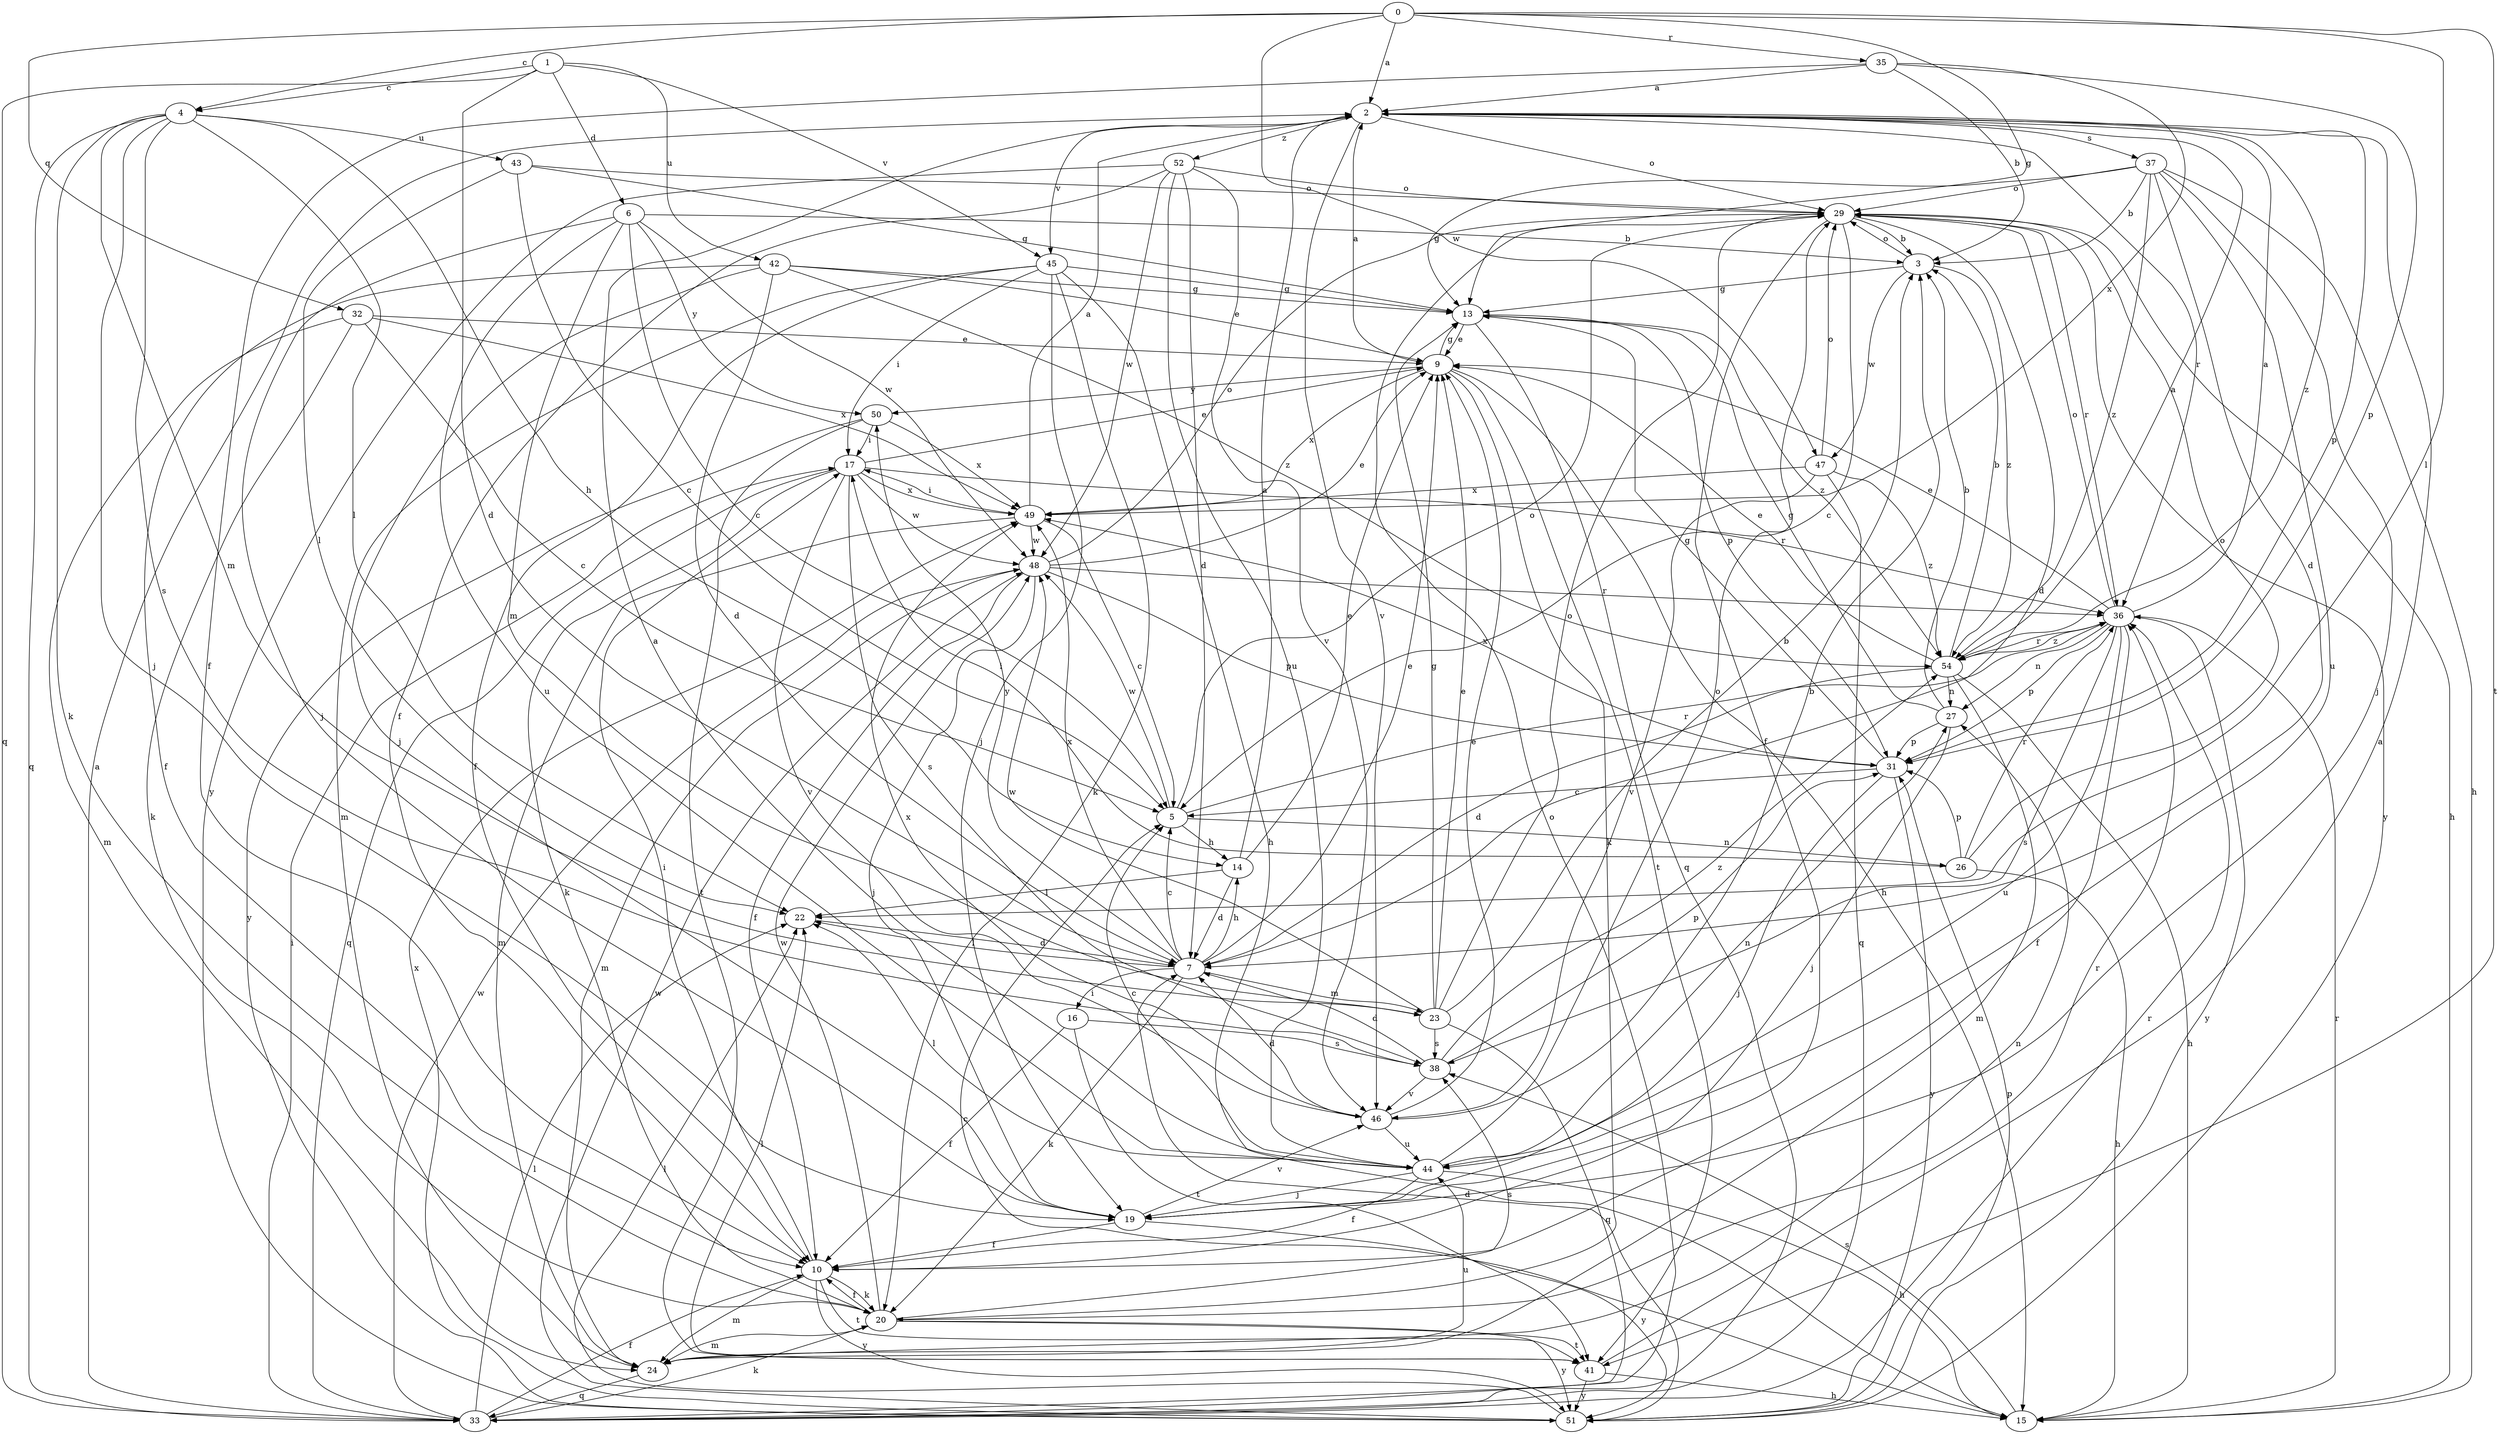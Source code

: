 strict digraph  {
0;
1;
2;
3;
4;
5;
6;
7;
9;
10;
13;
14;
15;
16;
17;
19;
20;
22;
23;
24;
26;
27;
29;
31;
32;
33;
35;
36;
37;
38;
41;
42;
43;
44;
45;
46;
47;
48;
49;
50;
51;
52;
54;
0 -> 2  [label=a];
0 -> 4  [label=c];
0 -> 13  [label=g];
0 -> 22  [label=l];
0 -> 32  [label=q];
0 -> 35  [label=r];
0 -> 41  [label=t];
0 -> 47  [label=w];
1 -> 4  [label=c];
1 -> 6  [label=d];
1 -> 7  [label=d];
1 -> 33  [label=q];
1 -> 42  [label=u];
1 -> 45  [label=v];
2 -> 29  [label=o];
2 -> 31  [label=p];
2 -> 36  [label=r];
2 -> 37  [label=s];
2 -> 45  [label=v];
2 -> 46  [label=v];
2 -> 52  [label=z];
2 -> 54  [label=z];
3 -> 13  [label=g];
3 -> 29  [label=o];
3 -> 47  [label=w];
3 -> 54  [label=z];
4 -> 14  [label=h];
4 -> 19  [label=j];
4 -> 20  [label=k];
4 -> 22  [label=l];
4 -> 23  [label=m];
4 -> 33  [label=q];
4 -> 38  [label=s];
4 -> 43  [label=u];
5 -> 14  [label=h];
5 -> 26  [label=n];
5 -> 29  [label=o];
5 -> 36  [label=r];
5 -> 48  [label=w];
6 -> 3  [label=b];
6 -> 5  [label=c];
6 -> 19  [label=j];
6 -> 23  [label=m];
6 -> 44  [label=u];
6 -> 48  [label=w];
6 -> 50  [label=y];
7 -> 5  [label=c];
7 -> 9  [label=e];
7 -> 14  [label=h];
7 -> 16  [label=i];
7 -> 20  [label=k];
7 -> 22  [label=l];
7 -> 23  [label=m];
7 -> 49  [label=x];
7 -> 50  [label=y];
9 -> 2  [label=a];
9 -> 13  [label=g];
9 -> 15  [label=h];
9 -> 20  [label=k];
9 -> 41  [label=t];
9 -> 49  [label=x];
9 -> 50  [label=y];
10 -> 17  [label=i];
10 -> 20  [label=k];
10 -> 24  [label=m];
10 -> 41  [label=t];
10 -> 51  [label=y];
13 -> 9  [label=e];
13 -> 31  [label=p];
13 -> 33  [label=q];
13 -> 54  [label=z];
14 -> 2  [label=a];
14 -> 7  [label=d];
14 -> 9  [label=e];
14 -> 22  [label=l];
15 -> 5  [label=c];
15 -> 36  [label=r];
15 -> 38  [label=s];
16 -> 10  [label=f];
16 -> 38  [label=s];
16 -> 41  [label=t];
17 -> 9  [label=e];
17 -> 20  [label=k];
17 -> 33  [label=q];
17 -> 36  [label=r];
17 -> 38  [label=s];
17 -> 46  [label=v];
17 -> 48  [label=w];
17 -> 49  [label=x];
19 -> 10  [label=f];
19 -> 46  [label=v];
19 -> 51  [label=y];
20 -> 10  [label=f];
20 -> 24  [label=m];
20 -> 36  [label=r];
20 -> 38  [label=s];
20 -> 41  [label=t];
20 -> 48  [label=w];
20 -> 51  [label=y];
22 -> 7  [label=d];
23 -> 3  [label=b];
23 -> 9  [label=e];
23 -> 13  [label=g];
23 -> 29  [label=o];
23 -> 33  [label=q];
23 -> 38  [label=s];
23 -> 48  [label=w];
24 -> 27  [label=n];
24 -> 33  [label=q];
24 -> 44  [label=u];
26 -> 15  [label=h];
26 -> 17  [label=i];
26 -> 29  [label=o];
26 -> 31  [label=p];
26 -> 36  [label=r];
27 -> 3  [label=b];
27 -> 13  [label=g];
27 -> 19  [label=j];
27 -> 31  [label=p];
29 -> 3  [label=b];
29 -> 5  [label=c];
29 -> 7  [label=d];
29 -> 10  [label=f];
29 -> 15  [label=h];
29 -> 36  [label=r];
29 -> 51  [label=y];
31 -> 5  [label=c];
31 -> 13  [label=g];
31 -> 19  [label=j];
31 -> 49  [label=x];
31 -> 51  [label=y];
32 -> 5  [label=c];
32 -> 9  [label=e];
32 -> 20  [label=k];
32 -> 24  [label=m];
32 -> 49  [label=x];
33 -> 2  [label=a];
33 -> 10  [label=f];
33 -> 17  [label=i];
33 -> 20  [label=k];
33 -> 22  [label=l];
33 -> 29  [label=o];
33 -> 36  [label=r];
33 -> 48  [label=w];
35 -> 2  [label=a];
35 -> 3  [label=b];
35 -> 10  [label=f];
35 -> 31  [label=p];
35 -> 49  [label=x];
36 -> 2  [label=a];
36 -> 9  [label=e];
36 -> 10  [label=f];
36 -> 27  [label=n];
36 -> 29  [label=o];
36 -> 31  [label=p];
36 -> 38  [label=s];
36 -> 44  [label=u];
36 -> 51  [label=y];
36 -> 54  [label=z];
37 -> 3  [label=b];
37 -> 7  [label=d];
37 -> 13  [label=g];
37 -> 15  [label=h];
37 -> 19  [label=j];
37 -> 29  [label=o];
37 -> 44  [label=u];
37 -> 54  [label=z];
38 -> 7  [label=d];
38 -> 31  [label=p];
38 -> 46  [label=v];
38 -> 54  [label=z];
41 -> 2  [label=a];
41 -> 15  [label=h];
41 -> 22  [label=l];
41 -> 51  [label=y];
42 -> 7  [label=d];
42 -> 9  [label=e];
42 -> 10  [label=f];
42 -> 13  [label=g];
42 -> 19  [label=j];
42 -> 54  [label=z];
43 -> 5  [label=c];
43 -> 13  [label=g];
43 -> 22  [label=l];
43 -> 29  [label=o];
44 -> 2  [label=a];
44 -> 5  [label=c];
44 -> 10  [label=f];
44 -> 15  [label=h];
44 -> 19  [label=j];
44 -> 22  [label=l];
44 -> 27  [label=n];
44 -> 29  [label=o];
45 -> 10  [label=f];
45 -> 13  [label=g];
45 -> 15  [label=h];
45 -> 17  [label=i];
45 -> 19  [label=j];
45 -> 20  [label=k];
45 -> 24  [label=m];
46 -> 3  [label=b];
46 -> 7  [label=d];
46 -> 9  [label=e];
46 -> 44  [label=u];
46 -> 49  [label=x];
47 -> 29  [label=o];
47 -> 33  [label=q];
47 -> 46  [label=v];
47 -> 49  [label=x];
47 -> 54  [label=z];
48 -> 9  [label=e];
48 -> 10  [label=f];
48 -> 19  [label=j];
48 -> 24  [label=m];
48 -> 29  [label=o];
48 -> 31  [label=p];
48 -> 36  [label=r];
49 -> 2  [label=a];
49 -> 5  [label=c];
49 -> 17  [label=i];
49 -> 24  [label=m];
49 -> 48  [label=w];
50 -> 17  [label=i];
50 -> 41  [label=t];
50 -> 49  [label=x];
50 -> 51  [label=y];
51 -> 7  [label=d];
51 -> 22  [label=l];
51 -> 31  [label=p];
51 -> 48  [label=w];
51 -> 49  [label=x];
52 -> 7  [label=d];
52 -> 10  [label=f];
52 -> 29  [label=o];
52 -> 44  [label=u];
52 -> 46  [label=v];
52 -> 48  [label=w];
52 -> 51  [label=y];
54 -> 2  [label=a];
54 -> 3  [label=b];
54 -> 7  [label=d];
54 -> 9  [label=e];
54 -> 15  [label=h];
54 -> 24  [label=m];
54 -> 27  [label=n];
54 -> 36  [label=r];
}
